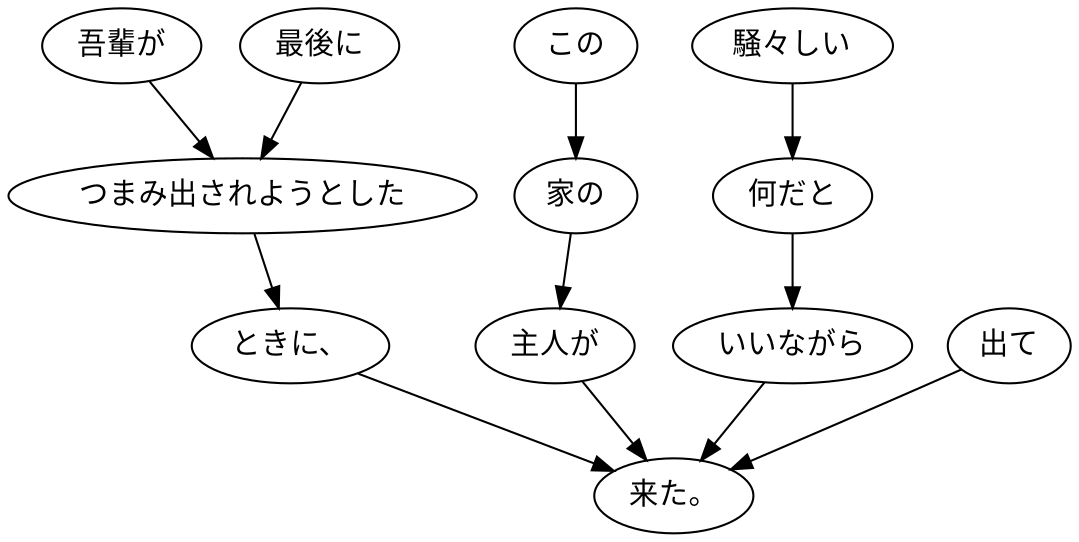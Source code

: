 digraph graph59 {
	node0 [label="吾輩が"];
	node1 [label="最後に"];
	node2 [label="つまみ出されようとした"];
	node3 [label="ときに、"];
	node4 [label="この"];
	node5 [label="家の"];
	node6 [label="主人が"];
	node7 [label="騒々しい"];
	node8 [label="何だと"];
	node9 [label="いいながら"];
	node10 [label="出て"];
	node11 [label="来た。"];
	node0 -> node2;
	node1 -> node2;
	node2 -> node3;
	node3 -> node11;
	node4 -> node5;
	node5 -> node6;
	node6 -> node11;
	node7 -> node8;
	node8 -> node9;
	node9 -> node11;
	node10 -> node11;
}
